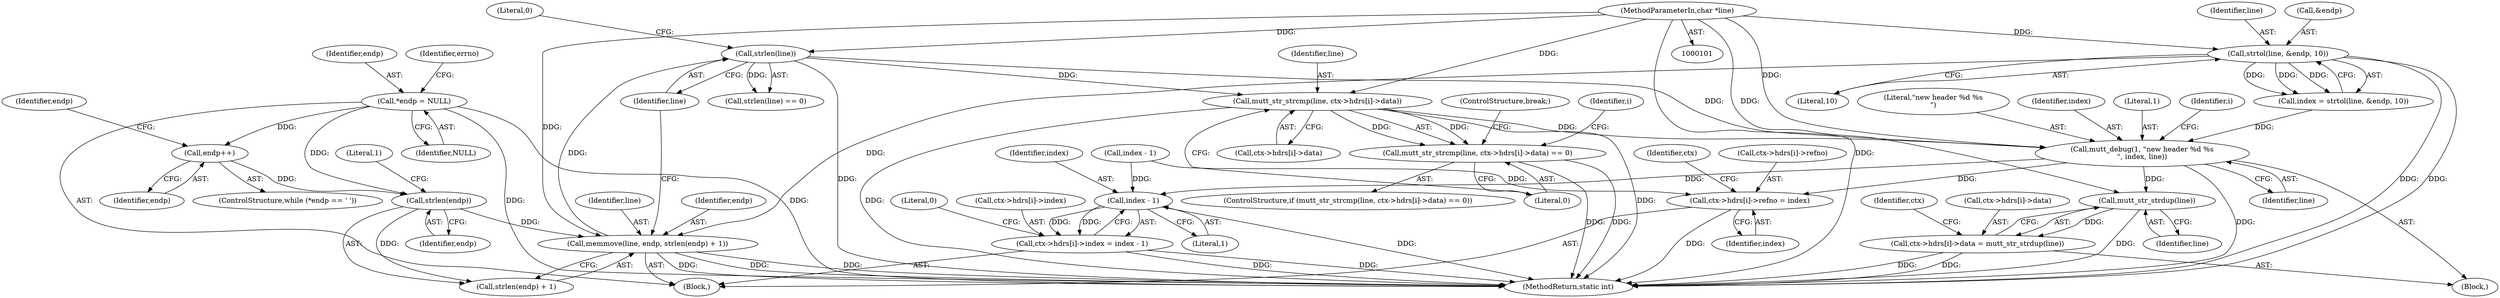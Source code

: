 digraph "0_neomutt_93b8ac558752d09e1c56d4f1bc82631316fa9c82@API" {
"1000175" [label="(Call,mutt_str_strcmp(line, ctx->hdrs[i]->data))"];
"1000156" [label="(Call,strlen(line))"];
"1000147" [label="(Call,memmove(line, endp, strlen(endp) + 1))"];
"1000130" [label="(Call,strtol(line, &endp, 10))"];
"1000102" [label="(MethodParameterIn,char *line)"];
"1000151" [label="(Call,strlen(endp))"];
"1000122" [label="(Call,*endp = NULL)"];
"1000145" [label="(Call,endp++)"];
"1000174" [label="(Call,mutt_str_strcmp(line, ctx->hdrs[i]->data) == 0)"];
"1000193" [label="(Call,mutt_debug(1, \"new header %d %s\n\", index, line))"];
"1000225" [label="(Call,mutt_str_strdup(line))"];
"1000217" [label="(Call,ctx->hdrs[i]->data = mutt_str_strdup(line))"];
"1000245" [label="(Call,ctx->hdrs[i]->refno = index)"];
"1000262" [label="(Call,index - 1)"];
"1000254" [label="(Call,ctx->hdrs[i]->index = index - 1)"];
"1000197" [label="(Identifier,line)"];
"1000175" [label="(Call,mutt_str_strcmp(line, ctx->hdrs[i]->data))"];
"1000126" [label="(Identifier,errno)"];
"1000196" [label="(Identifier,index)"];
"1000128" [label="(Call,index = strtol(line, &endp, 10))"];
"1000258" [label="(Identifier,ctx)"];
"1000122" [label="(Call,*endp = NULL)"];
"1000267" [label="(MethodReturn,static int)"];
"1000246" [label="(Call,ctx->hdrs[i]->refno)"];
"1000151" [label="(Call,strlen(endp))"];
"1000177" [label="(Call,ctx->hdrs[i]->data)"];
"1000130" [label="(Call,strtol(line, &endp, 10))"];
"1000143" [label="(Identifier,endp)"];
"1000194" [label="(Literal,1)"];
"1000249" [label="(Identifier,ctx)"];
"1000155" [label="(Call,strlen(line) == 0)"];
"1000157" [label="(Identifier,line)"];
"1000104" [label="(Block,)"];
"1000225" [label="(Call,mutt_str_strdup(line))"];
"1000140" [label="(ControlStructure,while (*endp == ' '))"];
"1000184" [label="(Literal,0)"];
"1000156" [label="(Call,strlen(line))"];
"1000148" [label="(Identifier,line)"];
"1000147" [label="(Call,memmove(line, endp, strlen(endp) + 1))"];
"1000200" [label="(Identifier,i)"];
"1000264" [label="(Literal,1)"];
"1000146" [label="(Identifier,endp)"];
"1000124" [label="(Identifier,NULL)"];
"1000245" [label="(Call,ctx->hdrs[i]->refno = index)"];
"1000153" [label="(Literal,1)"];
"1000217" [label="(Call,ctx->hdrs[i]->data = mutt_str_strdup(line))"];
"1000237" [label="(Call,index - 1)"];
"1000266" [label="(Literal,0)"];
"1000131" [label="(Identifier,line)"];
"1000255" [label="(Call,ctx->hdrs[i]->index)"];
"1000102" [label="(MethodParameterIn,char *line)"];
"1000149" [label="(Identifier,endp)"];
"1000253" [label="(Identifier,index)"];
"1000195" [label="(Literal,\"new header %d %s\n\")"];
"1000226" [label="(Identifier,line)"];
"1000263" [label="(Identifier,index)"];
"1000176" [label="(Identifier,line)"];
"1000134" [label="(Literal,10)"];
"1000192" [label="(Block,)"];
"1000174" [label="(Call,mutt_str_strcmp(line, ctx->hdrs[i]->data) == 0)"];
"1000132" [label="(Call,&endp)"];
"1000152" [label="(Identifier,endp)"];
"1000145" [label="(Call,endp++)"];
"1000173" [label="(ControlStructure,if (mutt_str_strcmp(line, ctx->hdrs[i]->data) == 0))"];
"1000218" [label="(Call,ctx->hdrs[i]->data)"];
"1000150" [label="(Call,strlen(endp) + 1)"];
"1000158" [label="(Literal,0)"];
"1000185" [label="(ControlStructure,break;)"];
"1000172" [label="(Identifier,i)"];
"1000193" [label="(Call,mutt_debug(1, \"new header %d %s\n\", index, line))"];
"1000262" [label="(Call,index - 1)"];
"1000123" [label="(Identifier,endp)"];
"1000254" [label="(Call,ctx->hdrs[i]->index = index - 1)"];
"1000175" -> "1000174"  [label="AST: "];
"1000175" -> "1000177"  [label="CFG: "];
"1000176" -> "1000175"  [label="AST: "];
"1000177" -> "1000175"  [label="AST: "];
"1000184" -> "1000175"  [label="CFG: "];
"1000175" -> "1000267"  [label="DDG: "];
"1000175" -> "1000267"  [label="DDG: "];
"1000175" -> "1000174"  [label="DDG: "];
"1000175" -> "1000174"  [label="DDG: "];
"1000156" -> "1000175"  [label="DDG: "];
"1000102" -> "1000175"  [label="DDG: "];
"1000175" -> "1000193"  [label="DDG: "];
"1000156" -> "1000155"  [label="AST: "];
"1000156" -> "1000157"  [label="CFG: "];
"1000157" -> "1000156"  [label="AST: "];
"1000158" -> "1000156"  [label="CFG: "];
"1000156" -> "1000267"  [label="DDG: "];
"1000156" -> "1000155"  [label="DDG: "];
"1000147" -> "1000156"  [label="DDG: "];
"1000102" -> "1000156"  [label="DDG: "];
"1000156" -> "1000193"  [label="DDG: "];
"1000147" -> "1000104"  [label="AST: "];
"1000147" -> "1000150"  [label="CFG: "];
"1000148" -> "1000147"  [label="AST: "];
"1000149" -> "1000147"  [label="AST: "];
"1000150" -> "1000147"  [label="AST: "];
"1000157" -> "1000147"  [label="CFG: "];
"1000147" -> "1000267"  [label="DDG: "];
"1000147" -> "1000267"  [label="DDG: "];
"1000147" -> "1000267"  [label="DDG: "];
"1000130" -> "1000147"  [label="DDG: "];
"1000102" -> "1000147"  [label="DDG: "];
"1000151" -> "1000147"  [label="DDG: "];
"1000130" -> "1000128"  [label="AST: "];
"1000130" -> "1000134"  [label="CFG: "];
"1000131" -> "1000130"  [label="AST: "];
"1000132" -> "1000130"  [label="AST: "];
"1000134" -> "1000130"  [label="AST: "];
"1000128" -> "1000130"  [label="CFG: "];
"1000130" -> "1000267"  [label="DDG: "];
"1000130" -> "1000267"  [label="DDG: "];
"1000130" -> "1000128"  [label="DDG: "];
"1000130" -> "1000128"  [label="DDG: "];
"1000130" -> "1000128"  [label="DDG: "];
"1000102" -> "1000130"  [label="DDG: "];
"1000102" -> "1000101"  [label="AST: "];
"1000102" -> "1000267"  [label="DDG: "];
"1000102" -> "1000193"  [label="DDG: "];
"1000102" -> "1000225"  [label="DDG: "];
"1000151" -> "1000150"  [label="AST: "];
"1000151" -> "1000152"  [label="CFG: "];
"1000152" -> "1000151"  [label="AST: "];
"1000153" -> "1000151"  [label="CFG: "];
"1000151" -> "1000150"  [label="DDG: "];
"1000122" -> "1000151"  [label="DDG: "];
"1000145" -> "1000151"  [label="DDG: "];
"1000122" -> "1000104"  [label="AST: "];
"1000122" -> "1000124"  [label="CFG: "];
"1000123" -> "1000122"  [label="AST: "];
"1000124" -> "1000122"  [label="AST: "];
"1000126" -> "1000122"  [label="CFG: "];
"1000122" -> "1000267"  [label="DDG: "];
"1000122" -> "1000267"  [label="DDG: "];
"1000122" -> "1000145"  [label="DDG: "];
"1000145" -> "1000140"  [label="AST: "];
"1000145" -> "1000146"  [label="CFG: "];
"1000146" -> "1000145"  [label="AST: "];
"1000143" -> "1000145"  [label="CFG: "];
"1000174" -> "1000173"  [label="AST: "];
"1000174" -> "1000184"  [label="CFG: "];
"1000184" -> "1000174"  [label="AST: "];
"1000185" -> "1000174"  [label="CFG: "];
"1000172" -> "1000174"  [label="CFG: "];
"1000174" -> "1000267"  [label="DDG: "];
"1000174" -> "1000267"  [label="DDG: "];
"1000193" -> "1000192"  [label="AST: "];
"1000193" -> "1000197"  [label="CFG: "];
"1000194" -> "1000193"  [label="AST: "];
"1000195" -> "1000193"  [label="AST: "];
"1000196" -> "1000193"  [label="AST: "];
"1000197" -> "1000193"  [label="AST: "];
"1000200" -> "1000193"  [label="CFG: "];
"1000193" -> "1000267"  [label="DDG: "];
"1000128" -> "1000193"  [label="DDG: "];
"1000193" -> "1000225"  [label="DDG: "];
"1000193" -> "1000245"  [label="DDG: "];
"1000193" -> "1000262"  [label="DDG: "];
"1000225" -> "1000217"  [label="AST: "];
"1000225" -> "1000226"  [label="CFG: "];
"1000226" -> "1000225"  [label="AST: "];
"1000217" -> "1000225"  [label="CFG: "];
"1000225" -> "1000267"  [label="DDG: "];
"1000225" -> "1000217"  [label="DDG: "];
"1000217" -> "1000192"  [label="AST: "];
"1000218" -> "1000217"  [label="AST: "];
"1000249" -> "1000217"  [label="CFG: "];
"1000217" -> "1000267"  [label="DDG: "];
"1000217" -> "1000267"  [label="DDG: "];
"1000245" -> "1000104"  [label="AST: "];
"1000245" -> "1000253"  [label="CFG: "];
"1000246" -> "1000245"  [label="AST: "];
"1000253" -> "1000245"  [label="AST: "];
"1000258" -> "1000245"  [label="CFG: "];
"1000245" -> "1000267"  [label="DDG: "];
"1000237" -> "1000245"  [label="DDG: "];
"1000262" -> "1000254"  [label="AST: "];
"1000262" -> "1000264"  [label="CFG: "];
"1000263" -> "1000262"  [label="AST: "];
"1000264" -> "1000262"  [label="AST: "];
"1000254" -> "1000262"  [label="CFG: "];
"1000262" -> "1000267"  [label="DDG: "];
"1000262" -> "1000254"  [label="DDG: "];
"1000262" -> "1000254"  [label="DDG: "];
"1000237" -> "1000262"  [label="DDG: "];
"1000254" -> "1000104"  [label="AST: "];
"1000255" -> "1000254"  [label="AST: "];
"1000266" -> "1000254"  [label="CFG: "];
"1000254" -> "1000267"  [label="DDG: "];
"1000254" -> "1000267"  [label="DDG: "];
}
